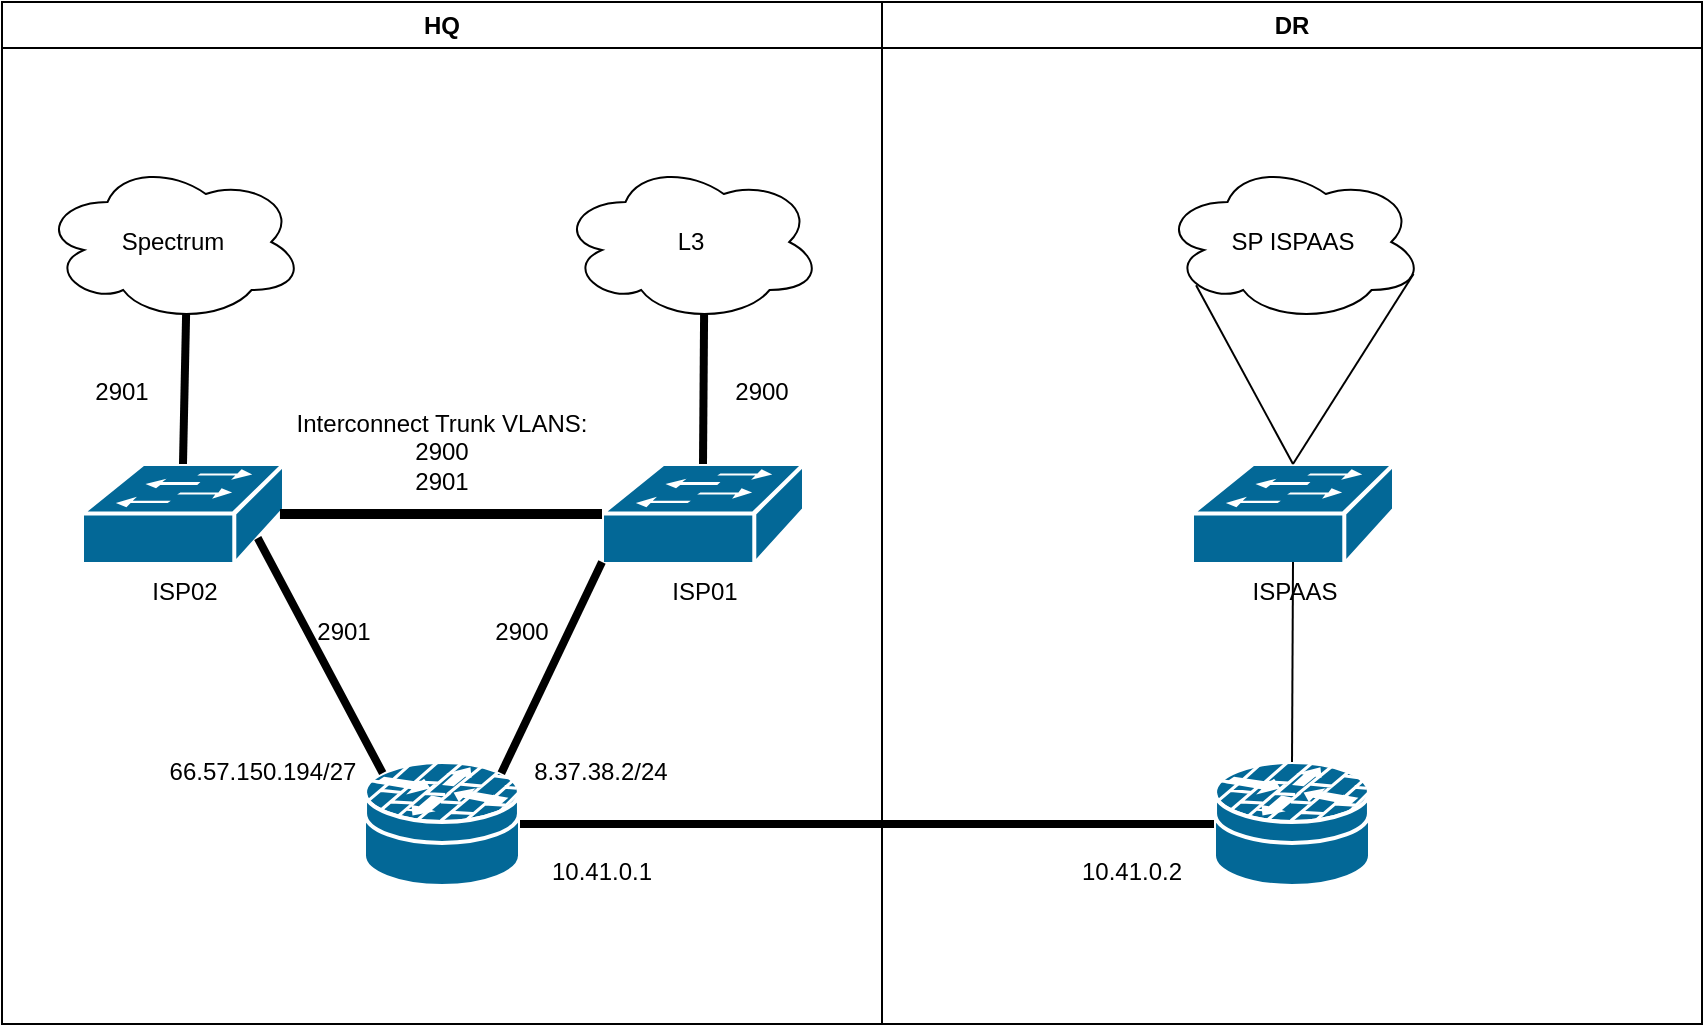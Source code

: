 <mxfile version="26.2.14">
  <diagram name="Page-1" id="pyzRk8hU9FIlRQVQMcew">
    <mxGraphModel dx="1426" dy="751" grid="1" gridSize="10" guides="1" tooltips="1" connect="1" arrows="1" fold="1" page="1" pageScale="1" pageWidth="850" pageHeight="1100" math="0" shadow="0">
      <root>
        <mxCell id="0" />
        <mxCell id="1" parent="0" />
        <mxCell id="k_QSSW2EdRkLZNwSfFR7-3" value="HQ" style="swimlane;whiteSpace=wrap;html=1;" parent="1" vertex="1">
          <mxGeometry width="440" height="511" as="geometry" />
        </mxCell>
        <mxCell id="k_QSSW2EdRkLZNwSfFR7-1" value="" style="shape=mxgraph.cisco.security.router_firewall;sketch=0;html=1;pointerEvents=1;dashed=0;fillColor=#036897;strokeColor=#ffffff;strokeWidth=2;verticalLabelPosition=bottom;verticalAlign=top;align=center;outlineConnect=0;" parent="k_QSSW2EdRkLZNwSfFR7-3" vertex="1">
          <mxGeometry x="181.0" y="380" width="78" height="62" as="geometry" />
        </mxCell>
        <mxCell id="k_QSSW2EdRkLZNwSfFR7-5" value="ISP02" style="shape=mxgraph.cisco.switches.workgroup_switch;sketch=0;html=1;pointerEvents=1;dashed=0;fillColor=#036897;strokeColor=#ffffff;strokeWidth=2;verticalLabelPosition=bottom;verticalAlign=top;align=center;outlineConnect=0;" parent="k_QSSW2EdRkLZNwSfFR7-3" vertex="1">
          <mxGeometry x="40.0" y="231" width="101" height="50" as="geometry" />
        </mxCell>
        <mxCell id="k_QSSW2EdRkLZNwSfFR7-6" value="ISP01" style="shape=mxgraph.cisco.switches.workgroup_switch;sketch=0;html=1;pointerEvents=1;dashed=0;fillColor=#036897;strokeColor=#ffffff;strokeWidth=2;verticalLabelPosition=bottom;verticalAlign=top;align=center;outlineConnect=0;" parent="k_QSSW2EdRkLZNwSfFR7-3" vertex="1">
          <mxGeometry x="300.0" y="231" width="101" height="50" as="geometry" />
        </mxCell>
        <mxCell id="k_QSSW2EdRkLZNwSfFR7-8" value="Spectrum" style="ellipse;shape=cloud;whiteSpace=wrap;html=1;" parent="k_QSSW2EdRkLZNwSfFR7-3" vertex="1">
          <mxGeometry x="20" y="80" width="131" height="80" as="geometry" />
        </mxCell>
        <mxCell id="k_QSSW2EdRkLZNwSfFR7-9" value="L3" style="ellipse;shape=cloud;whiteSpace=wrap;html=1;" parent="k_QSSW2EdRkLZNwSfFR7-3" vertex="1">
          <mxGeometry x="279" y="80" width="131" height="80" as="geometry" />
        </mxCell>
        <mxCell id="k_QSSW2EdRkLZNwSfFR7-11" value="" style="endArrow=none;html=1;rounded=0;entryX=0.55;entryY=0.95;entryDx=0;entryDy=0;entryPerimeter=0;exitX=0.5;exitY=0;exitDx=0;exitDy=0;exitPerimeter=0;strokeWidth=4;strokeColor=light-dark(#000000,#FFFF66);" parent="k_QSSW2EdRkLZNwSfFR7-3" source="k_QSSW2EdRkLZNwSfFR7-5" target="k_QSSW2EdRkLZNwSfFR7-8" edge="1">
          <mxGeometry width="50" height="50" relative="1" as="geometry">
            <mxPoint x="400" y="270" as="sourcePoint" />
            <mxPoint x="450" y="220" as="targetPoint" />
          </mxGeometry>
        </mxCell>
        <mxCell id="k_QSSW2EdRkLZNwSfFR7-12" value="" style="endArrow=none;html=1;rounded=0;entryX=0.55;entryY=0.95;entryDx=0;entryDy=0;entryPerimeter=0;exitX=0.5;exitY=0;exitDx=0;exitDy=0;exitPerimeter=0;strokeWidth=4;strokeColor=light-dark(#000000,#66FF66);" parent="k_QSSW2EdRkLZNwSfFR7-3" source="k_QSSW2EdRkLZNwSfFR7-6" target="k_QSSW2EdRkLZNwSfFR7-9" edge="1">
          <mxGeometry width="50" height="50" relative="1" as="geometry">
            <mxPoint x="400" y="270" as="sourcePoint" />
            <mxPoint x="450" y="220" as="targetPoint" />
          </mxGeometry>
        </mxCell>
        <mxCell id="k_QSSW2EdRkLZNwSfFR7-13" value="" style="endArrow=none;html=1;rounded=0;exitX=0.98;exitY=0.5;exitDx=0;exitDy=0;exitPerimeter=0;entryX=0;entryY=0.5;entryDx=0;entryDy=0;entryPerimeter=0;strokeColor=light-dark(#000000,#66FFFF);strokeWidth=5;" parent="k_QSSW2EdRkLZNwSfFR7-3" source="k_QSSW2EdRkLZNwSfFR7-5" target="k_QSSW2EdRkLZNwSfFR7-6" edge="1">
          <mxGeometry width="50" height="50" relative="1" as="geometry">
            <mxPoint x="400" y="270" as="sourcePoint" />
            <mxPoint x="450" y="220" as="targetPoint" />
          </mxGeometry>
        </mxCell>
        <mxCell id="k_QSSW2EdRkLZNwSfFR7-14" value="" style="endArrow=none;html=1;rounded=0;entryX=0.87;entryY=0.74;entryDx=0;entryDy=0;entryPerimeter=0;exitX=0.12;exitY=0.09;exitDx=0;exitDy=0;exitPerimeter=0;strokeColor=light-dark(#000000,#FFFF66);strokeWidth=4;" parent="k_QSSW2EdRkLZNwSfFR7-3" source="k_QSSW2EdRkLZNwSfFR7-1" target="k_QSSW2EdRkLZNwSfFR7-5" edge="1">
          <mxGeometry width="50" height="50" relative="1" as="geometry">
            <mxPoint x="400" y="270" as="sourcePoint" />
            <mxPoint x="450" y="220" as="targetPoint" />
          </mxGeometry>
        </mxCell>
        <mxCell id="k_QSSW2EdRkLZNwSfFR7-15" value="" style="endArrow=none;html=1;rounded=0;entryX=0;entryY=0.98;entryDx=0;entryDy=0;entryPerimeter=0;exitX=0.88;exitY=0.09;exitDx=0;exitDy=0;exitPerimeter=0;strokeColor=light-dark(#000000,#66FF66);strokeWidth=4;" parent="k_QSSW2EdRkLZNwSfFR7-3" source="k_QSSW2EdRkLZNwSfFR7-1" target="k_QSSW2EdRkLZNwSfFR7-6" edge="1">
          <mxGeometry width="50" height="50" relative="1" as="geometry">
            <mxPoint x="400" y="270" as="sourcePoint" />
            <mxPoint x="450" y="220" as="targetPoint" />
          </mxGeometry>
        </mxCell>
        <mxCell id="k_QSSW2EdRkLZNwSfFR7-18" value="Interconnect Trunk VLANS:&lt;div&gt;2900&lt;/div&gt;&lt;div&gt;2901&lt;/div&gt;" style="text;html=1;align=center;verticalAlign=middle;whiteSpace=wrap;rounded=0;" parent="k_QSSW2EdRkLZNwSfFR7-3" vertex="1">
          <mxGeometry x="135" y="200" width="170" height="50" as="geometry" />
        </mxCell>
        <mxCell id="MOe9JehuYnDUfpq1b72_-2" value="8.37.38.2/24" style="text;html=1;align=center;verticalAlign=middle;whiteSpace=wrap;rounded=0;" vertex="1" parent="k_QSSW2EdRkLZNwSfFR7-3">
          <mxGeometry x="259" y="370" width="81" height="30" as="geometry" />
        </mxCell>
        <mxCell id="MOe9JehuYnDUfpq1b72_-3" value="66.57.150.194/27" style="text;html=1;align=center;verticalAlign=middle;whiteSpace=wrap;rounded=0;" vertex="1" parent="k_QSSW2EdRkLZNwSfFR7-3">
          <mxGeometry x="80" y="370" width="101" height="30" as="geometry" />
        </mxCell>
        <mxCell id="MOe9JehuYnDUfpq1b72_-4" value="2901" style="text;html=1;align=center;verticalAlign=middle;whiteSpace=wrap;rounded=0;" vertex="1" parent="k_QSSW2EdRkLZNwSfFR7-3">
          <mxGeometry x="141" y="300" width="60" height="30" as="geometry" />
        </mxCell>
        <mxCell id="MOe9JehuYnDUfpq1b72_-5" value="2900" style="text;html=1;align=center;verticalAlign=middle;whiteSpace=wrap;rounded=0;" vertex="1" parent="k_QSSW2EdRkLZNwSfFR7-3">
          <mxGeometry x="230" y="300" width="60" height="30" as="geometry" />
        </mxCell>
        <mxCell id="MOe9JehuYnDUfpq1b72_-6" value="2901" style="text;html=1;align=center;verticalAlign=middle;whiteSpace=wrap;rounded=0;" vertex="1" parent="k_QSSW2EdRkLZNwSfFR7-3">
          <mxGeometry x="30" y="180" width="60" height="30" as="geometry" />
        </mxCell>
        <mxCell id="MOe9JehuYnDUfpq1b72_-7" value="2900" style="text;html=1;align=center;verticalAlign=middle;whiteSpace=wrap;rounded=0;" vertex="1" parent="k_QSSW2EdRkLZNwSfFR7-3">
          <mxGeometry x="350" y="180" width="60" height="30" as="geometry" />
        </mxCell>
        <mxCell id="MOe9JehuYnDUfpq1b72_-10" value="10.41.0.1" style="text;html=1;align=center;verticalAlign=middle;whiteSpace=wrap;rounded=0;" vertex="1" parent="k_QSSW2EdRkLZNwSfFR7-3">
          <mxGeometry x="269.5" y="420" width="60" height="30" as="geometry" />
        </mxCell>
        <mxCell id="k_QSSW2EdRkLZNwSfFR7-4" value="DR" style="swimlane;whiteSpace=wrap;html=1;" parent="1" vertex="1">
          <mxGeometry x="440" width="410" height="511" as="geometry" />
        </mxCell>
        <mxCell id="k_QSSW2EdRkLZNwSfFR7-2" value="" style="shape=mxgraph.cisco.security.router_firewall;sketch=0;html=1;pointerEvents=1;dashed=0;fillColor=#036897;strokeColor=#ffffff;strokeWidth=2;verticalLabelPosition=bottom;verticalAlign=top;align=center;outlineConnect=0;" parent="k_QSSW2EdRkLZNwSfFR7-4" vertex="1">
          <mxGeometry x="166" y="380" width="78" height="62" as="geometry" />
        </mxCell>
        <mxCell id="k_QSSW2EdRkLZNwSfFR7-7" value="ISPAAS" style="shape=mxgraph.cisco.switches.workgroup_switch;sketch=0;html=1;pointerEvents=1;dashed=0;fillColor=#036897;strokeColor=#ffffff;strokeWidth=2;verticalLabelPosition=bottom;verticalAlign=top;align=center;outlineConnect=0;" parent="k_QSSW2EdRkLZNwSfFR7-4" vertex="1">
          <mxGeometry x="155" y="231" width="101" height="50" as="geometry" />
        </mxCell>
        <mxCell id="k_QSSW2EdRkLZNwSfFR7-10" value="SP ISPAAS" style="ellipse;shape=cloud;whiteSpace=wrap;html=1;" parent="k_QSSW2EdRkLZNwSfFR7-4" vertex="1">
          <mxGeometry x="140" y="80" width="131" height="80" as="geometry" />
        </mxCell>
        <mxCell id="MOe9JehuYnDUfpq1b72_-1" value="" style="endArrow=none;html=1;rounded=0;entryX=0.5;entryY=0.98;entryDx=0;entryDy=0;entryPerimeter=0;exitX=0.5;exitY=0;exitDx=0;exitDy=0;exitPerimeter=0;" edge="1" parent="k_QSSW2EdRkLZNwSfFR7-4" source="k_QSSW2EdRkLZNwSfFR7-2" target="k_QSSW2EdRkLZNwSfFR7-7">
          <mxGeometry width="50" height="50" relative="1" as="geometry">
            <mxPoint x="-40" y="310" as="sourcePoint" />
            <mxPoint x="10" y="260" as="targetPoint" />
          </mxGeometry>
        </mxCell>
        <mxCell id="MOe9JehuYnDUfpq1b72_-8" value="" style="endArrow=none;html=1;rounded=0;entryX=0.13;entryY=0.77;entryDx=0;entryDy=0;entryPerimeter=0;exitX=0.5;exitY=0;exitDx=0;exitDy=0;exitPerimeter=0;" edge="1" parent="k_QSSW2EdRkLZNwSfFR7-4" source="k_QSSW2EdRkLZNwSfFR7-7" target="k_QSSW2EdRkLZNwSfFR7-10">
          <mxGeometry width="50" height="50" relative="1" as="geometry">
            <mxPoint x="-40" y="310" as="sourcePoint" />
            <mxPoint x="10" y="260" as="targetPoint" />
          </mxGeometry>
        </mxCell>
        <mxCell id="MOe9JehuYnDUfpq1b72_-9" value="" style="endArrow=none;html=1;rounded=0;entryX=0.96;entryY=0.7;entryDx=0;entryDy=0;entryPerimeter=0;exitX=0.5;exitY=0;exitDx=0;exitDy=0;exitPerimeter=0;" edge="1" parent="k_QSSW2EdRkLZNwSfFR7-4" source="k_QSSW2EdRkLZNwSfFR7-7" target="k_QSSW2EdRkLZNwSfFR7-10">
          <mxGeometry width="50" height="50" relative="1" as="geometry">
            <mxPoint x="-40" y="310" as="sourcePoint" />
            <mxPoint x="10" y="260" as="targetPoint" />
          </mxGeometry>
        </mxCell>
        <mxCell id="MOe9JehuYnDUfpq1b72_-11" value="10.41.0.2" style="text;html=1;align=center;verticalAlign=middle;whiteSpace=wrap;rounded=0;" vertex="1" parent="k_QSSW2EdRkLZNwSfFR7-4">
          <mxGeometry x="95" y="420" width="60" height="30" as="geometry" />
        </mxCell>
        <mxCell id="k_QSSW2EdRkLZNwSfFR7-19" value="" style="endArrow=none;html=1;rounded=0;entryX=0;entryY=0.5;entryDx=0;entryDy=0;entryPerimeter=0;exitX=1;exitY=0.5;exitDx=0;exitDy=0;exitPerimeter=0;strokeWidth=4;" parent="1" source="k_QSSW2EdRkLZNwSfFR7-1" target="k_QSSW2EdRkLZNwSfFR7-2" edge="1">
          <mxGeometry width="50" height="50" relative="1" as="geometry">
            <mxPoint x="400" y="270" as="sourcePoint" />
            <mxPoint x="450" y="220" as="targetPoint" />
          </mxGeometry>
        </mxCell>
      </root>
    </mxGraphModel>
  </diagram>
</mxfile>
